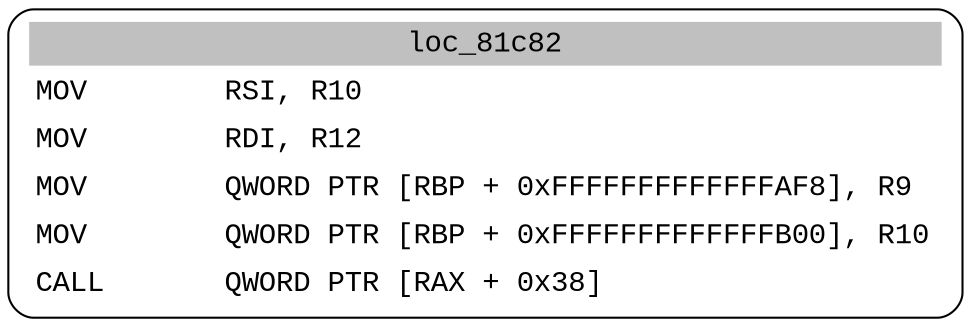 digraph asm_graph {
1941 [
shape="Mrecord" fontname="Courier New"label =<<table border="0" cellborder="0" cellpadding="3"><tr><td align="center" colspan="2" bgcolor="grey">loc_81c82</td></tr><tr><td align="left">MOV        RSI, R10</td></tr><tr><td align="left">MOV        RDI, R12</td></tr><tr><td align="left">MOV        QWORD PTR [RBP + 0xFFFFFFFFFFFFFAF8], R9</td></tr><tr><td align="left">MOV        QWORD PTR [RBP + 0xFFFFFFFFFFFFFB00], R10</td></tr><tr><td align="left">CALL       QWORD PTR [RAX + 0x38]</td></tr></table>> ];
}